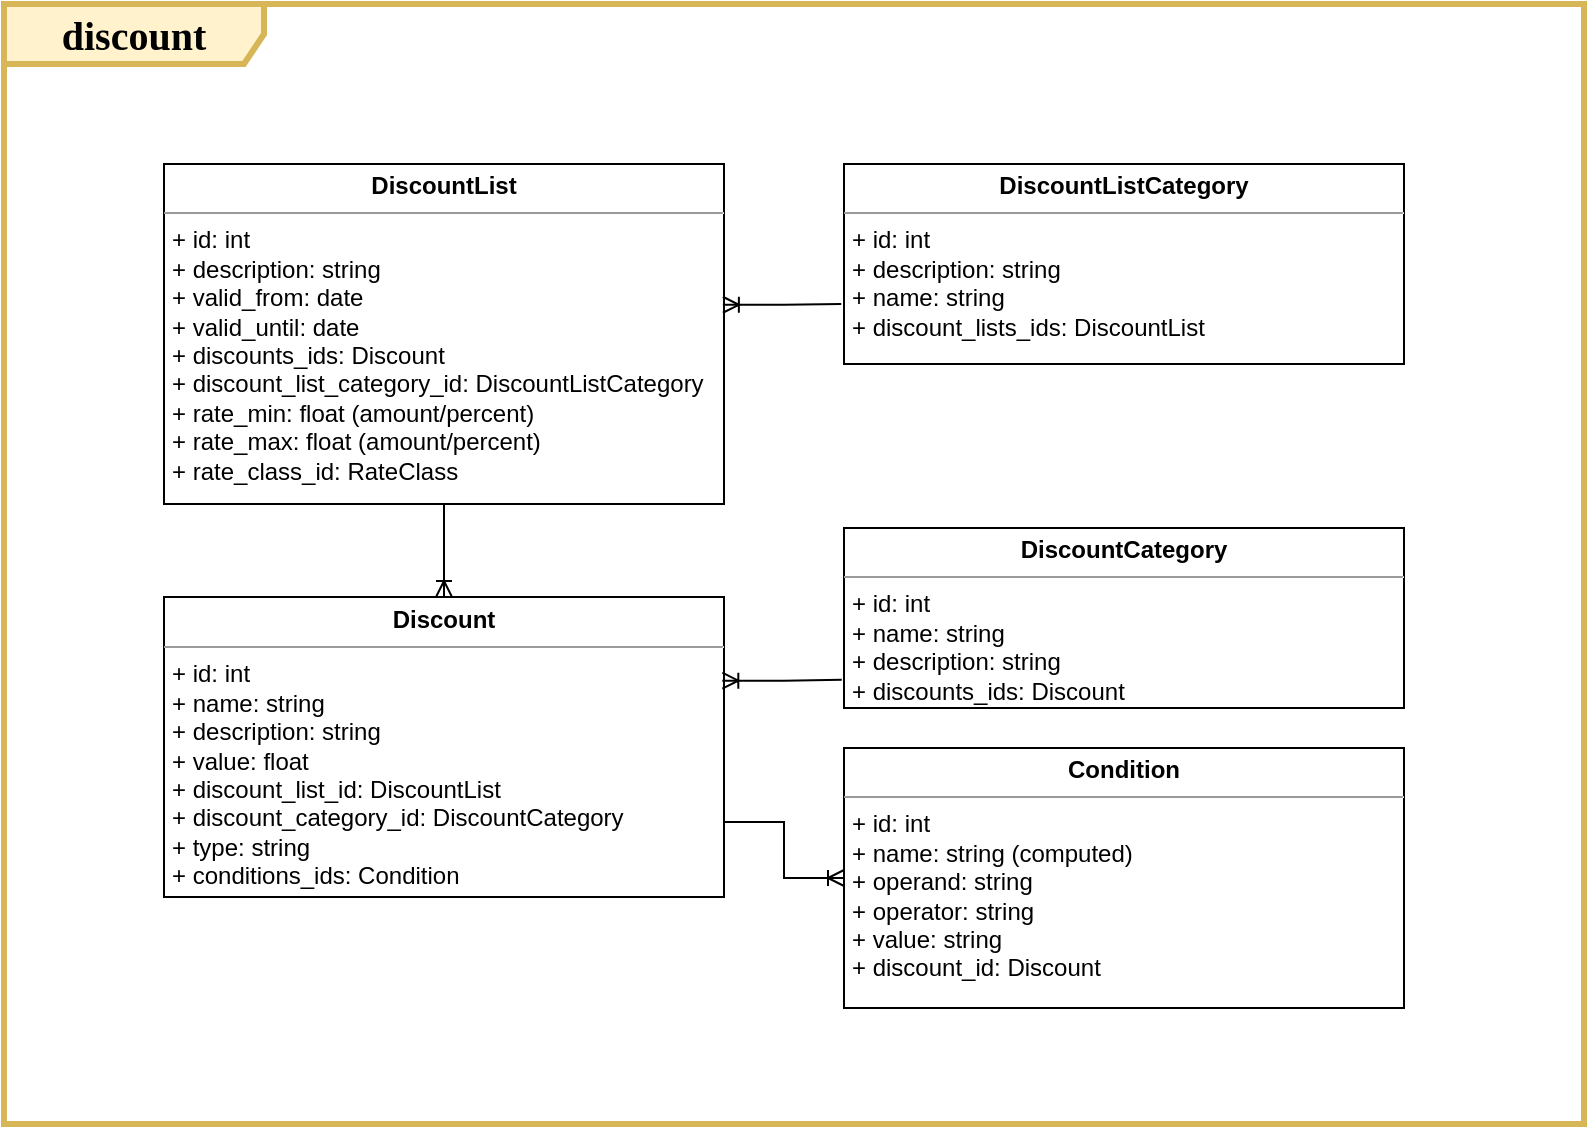 <mxfile version="21.4.0" type="device">
  <diagram name="Page-1" id="B0ngaMNeJY9PTcTh-QT1">
    <mxGraphModel dx="1747" dy="1299" grid="1" gridSize="10" guides="1" tooltips="1" connect="1" arrows="1" fold="1" page="1" pageScale="1" pageWidth="827" pageHeight="1169" math="0" shadow="0">
      <root>
        <mxCell id="0" />
        <mxCell id="1" parent="0" />
        <mxCell id="B7KXYUhfL35ISgRWeTlz-1" value="&lt;font style=&quot;font-size: 20px;&quot;&gt;&lt;b&gt;discount&lt;/b&gt;&lt;/font&gt;" style="shape=umlFrame;whiteSpace=wrap;html=1;rounded=0;shadow=0;comic=0;labelBackgroundColor=none;strokeWidth=3;fontFamily=Verdana;fontSize=10;align=center;width=130;height=30;fillColor=#fff2cc;strokeColor=#d6b656;" parent="1" vertex="1">
          <mxGeometry x="840" y="10" width="790" height="560" as="geometry" />
        </mxCell>
        <mxCell id="B7KXYUhfL35ISgRWeTlz-2" style="edgeStyle=orthogonalEdgeStyle;rounded=0;orthogonalLoop=1;jettySize=auto;html=1;entryX=1;entryY=0.75;entryDx=0;entryDy=0;startArrow=ERoneToMany;startFill=0;endArrow=none;endFill=0;" parent="1" source="B7KXYUhfL35ISgRWeTlz-3" target="B7KXYUhfL35ISgRWeTlz-11" edge="1">
          <mxGeometry relative="1" as="geometry">
            <mxPoint x="1200" y="575.5" as="targetPoint" />
          </mxGeometry>
        </mxCell>
        <mxCell id="B7KXYUhfL35ISgRWeTlz-3" value="&lt;p style=&quot;margin: 0px ; margin-top: 4px ; text-align: center&quot;&gt;&lt;b&gt;Condition&lt;/b&gt;&lt;/p&gt;&lt;hr size=&quot;1&quot;&gt;&lt;p style=&quot;margin: 0px ; margin-left: 4px&quot;&gt;+ id: int&lt;/p&gt;&lt;p style=&quot;margin: 0px ; margin-left: 4px&quot;&gt;+ name: string (computed)&lt;/p&gt;&lt;p style=&quot;margin: 0px ; margin-left: 4px&quot;&gt;+ operand: string&lt;/p&gt;&lt;p style=&quot;margin: 0px ; margin-left: 4px&quot;&gt;+ operator: string&lt;/p&gt;&lt;p style=&quot;margin: 0px ; margin-left: 4px&quot;&gt;+ value: string&lt;/p&gt;&lt;p style=&quot;margin: 0px ; margin-left: 4px&quot;&gt;+ discount_id: Discount&lt;/p&gt;&lt;p style=&quot;margin: 0px ; margin-left: 4px&quot;&gt;&lt;br&gt;&lt;/p&gt;&lt;p style=&quot;margin: 0px 0px 0px 4px;&quot;&gt;&lt;br&gt;&lt;/p&gt;&lt;p style=&quot;margin: 0px 0px 0px 4px;&quot;&gt;&lt;br&gt;&lt;/p&gt;&lt;p style=&quot;margin: 0px 0px 0px 4px;&quot;&gt;&lt;br&gt;&lt;/p&gt;&lt;p style=&quot;margin: 0px 0px 0px 4px;&quot;&gt;&lt;br&gt;&lt;/p&gt;&lt;p style=&quot;margin: 0px 0px 0px 4px;&quot;&gt;&lt;br&gt;&lt;/p&gt;" style="verticalAlign=top;align=left;overflow=fill;fontSize=12;fontFamily=Helvetica;html=1;rounded=0;shadow=0;comic=0;labelBackgroundColor=none;strokeWidth=1" parent="1" vertex="1">
          <mxGeometry x="1260" y="382" width="280" height="130" as="geometry" />
        </mxCell>
        <mxCell id="B7KXYUhfL35ISgRWeTlz-7" value="&lt;p style=&quot;margin: 0px ; margin-top: 4px ; text-align: center&quot;&gt;&lt;b&gt;DiscountList&lt;/b&gt;&lt;/p&gt;&lt;hr size=&quot;1&quot;&gt;&lt;p style=&quot;margin: 0px ; margin-left: 4px&quot;&gt;+ id: int&lt;/p&gt;&lt;p style=&quot;margin: 0px ; margin-left: 4px&quot;&gt;+ description: string&lt;/p&gt;&lt;p style=&quot;margin: 0px ; margin-left: 4px&quot;&gt;+ valid_from: date&lt;/p&gt;&lt;p style=&quot;margin: 0px ; margin-left: 4px&quot;&gt;+ valid_until: date&lt;/p&gt;&lt;p style=&quot;margin: 0px ; margin-left: 4px&quot;&gt;+ discounts_ids: Discount&lt;/p&gt;&lt;p style=&quot;margin: 0px ; margin-left: 4px&quot;&gt;+ discount_list_category_id: DiscountListCategory&lt;/p&gt;&lt;p style=&quot;margin: 0px ; margin-left: 4px&quot;&gt;+ rate_min: float (amount/percent)&lt;/p&gt;&lt;p style=&quot;margin: 0px ; margin-left: 4px&quot;&gt;+ rate_max: float (amount/percent)&lt;/p&gt;&lt;p style=&quot;margin: 0px ; margin-left: 4px&quot;&gt;+ rate_class_id: RateClass&lt;/p&gt;&lt;p style=&quot;margin: 0px ; margin-left: 4px&quot;&gt;&lt;br&gt;&lt;/p&gt;&lt;p style=&quot;margin: 0px ; margin-left: 4px&quot;&gt;&lt;br&gt;&lt;/p&gt;&lt;p style=&quot;margin: 0px 0px 0px 4px;&quot;&gt;&lt;br&gt;&lt;/p&gt;&lt;p style=&quot;margin: 0px 0px 0px 4px;&quot;&gt;&lt;br&gt;&lt;/p&gt;&lt;p style=&quot;margin: 0px 0px 0px 4px;&quot;&gt;&lt;br&gt;&lt;/p&gt;&lt;p style=&quot;margin: 0px 0px 0px 4px;&quot;&gt;&lt;br&gt;&lt;/p&gt;&lt;p style=&quot;margin: 0px 0px 0px 4px;&quot;&gt;&lt;br&gt;&lt;/p&gt;" style="verticalAlign=top;align=left;overflow=fill;fontSize=12;fontFamily=Helvetica;html=1;rounded=0;shadow=0;comic=0;labelBackgroundColor=none;strokeWidth=1" parent="1" vertex="1">
          <mxGeometry x="920" y="90" width="280" height="170" as="geometry" />
        </mxCell>
        <mxCell id="B7KXYUhfL35ISgRWeTlz-8" style="edgeStyle=orthogonalEdgeStyle;rounded=0;orthogonalLoop=1;jettySize=auto;html=1;entryX=-0.005;entryY=0.7;entryDx=0;entryDy=0;startArrow=ERoneToMany;startFill=0;endArrow=none;endFill=0;exitX=0.998;exitY=0.414;exitDx=0;exitDy=0;exitPerimeter=0;entryPerimeter=0;" parent="1" source="B7KXYUhfL35ISgRWeTlz-7" target="B7KXYUhfL35ISgRWeTlz-9" edge="1">
          <mxGeometry relative="1" as="geometry">
            <mxPoint x="1022" y="209" as="targetPoint" />
          </mxGeometry>
        </mxCell>
        <mxCell id="B7KXYUhfL35ISgRWeTlz-9" value="&lt;p style=&quot;margin: 0px ; margin-top: 4px ; text-align: center&quot;&gt;&lt;b&gt;DiscountListCategory&lt;/b&gt;&lt;/p&gt;&lt;hr size=&quot;1&quot;&gt;&lt;p style=&quot;margin: 0px ; margin-left: 4px&quot;&gt;+ id: int&lt;/p&gt;&lt;p style=&quot;margin: 0px ; margin-left: 4px&quot;&gt;+ description: string&lt;/p&gt;&lt;p style=&quot;margin: 0px ; margin-left: 4px&quot;&gt;+ name: string&lt;/p&gt;&lt;p style=&quot;margin: 0px ; margin-left: 4px&quot;&gt;+ discount_lists_ids: DiscountList&lt;/p&gt;&lt;p style=&quot;margin: 0px ; margin-left: 4px&quot;&gt;&lt;br&gt;&lt;/p&gt;&lt;p style=&quot;margin: 0px ; margin-left: 4px&quot;&gt;&lt;br&gt;&lt;/p&gt;&lt;p style=&quot;margin: 0px 0px 0px 4px;&quot;&gt;&lt;br&gt;&lt;/p&gt;&lt;p style=&quot;margin: 0px 0px 0px 4px;&quot;&gt;&lt;br&gt;&lt;/p&gt;&lt;p style=&quot;margin: 0px 0px 0px 4px;&quot;&gt;&lt;br&gt;&lt;/p&gt;&lt;p style=&quot;margin: 0px 0px 0px 4px;&quot;&gt;&lt;br&gt;&lt;/p&gt;&lt;p style=&quot;margin: 0px 0px 0px 4px;&quot;&gt;&lt;br&gt;&lt;/p&gt;" style="verticalAlign=top;align=left;overflow=fill;fontSize=12;fontFamily=Helvetica;html=1;rounded=0;shadow=0;comic=0;labelBackgroundColor=none;strokeWidth=1" parent="1" vertex="1">
          <mxGeometry x="1260" y="90" width="280" height="100" as="geometry" />
        </mxCell>
        <mxCell id="B7KXYUhfL35ISgRWeTlz-10" value="&lt;p style=&quot;margin: 0px ; margin-top: 4px ; text-align: center&quot;&gt;&lt;b&gt;DiscountCategory&lt;/b&gt;&lt;/p&gt;&lt;hr size=&quot;1&quot;&gt;&lt;p style=&quot;margin: 0px ; margin-left: 4px&quot;&gt;+ id: int&lt;/p&gt;&lt;p style=&quot;margin: 0px ; margin-left: 4px&quot;&gt;+ name: string&amp;nbsp;&lt;/p&gt;&lt;p style=&quot;margin: 0px ; margin-left: 4px&quot;&gt;+ description: string&lt;/p&gt;&lt;p style=&quot;margin: 0px ; margin-left: 4px&quot;&gt;+ discounts_ids: Discount&lt;/p&gt;&lt;p style=&quot;margin: 0px ; margin-left: 4px&quot;&gt;&lt;br&gt;&lt;/p&gt;&lt;p style=&quot;margin: 0px ; margin-left: 4px&quot;&gt;&lt;br&gt;&lt;/p&gt;&lt;p style=&quot;margin: 0px 0px 0px 4px;&quot;&gt;&lt;br&gt;&lt;/p&gt;&lt;p style=&quot;margin: 0px 0px 0px 4px;&quot;&gt;&lt;br&gt;&lt;/p&gt;&lt;p style=&quot;margin: 0px 0px 0px 4px;&quot;&gt;&lt;br&gt;&lt;/p&gt;&lt;p style=&quot;margin: 0px 0px 0px 4px;&quot;&gt;&lt;br&gt;&lt;/p&gt;&lt;p style=&quot;margin: 0px 0px 0px 4px;&quot;&gt;&lt;br&gt;&lt;/p&gt;" style="verticalAlign=top;align=left;overflow=fill;fontSize=12;fontFamily=Helvetica;html=1;rounded=0;shadow=0;comic=0;labelBackgroundColor=none;strokeWidth=1" parent="1" vertex="1">
          <mxGeometry x="1260" y="272" width="280" height="90" as="geometry" />
        </mxCell>
        <mxCell id="B7KXYUhfL35ISgRWeTlz-11" value="&lt;p style=&quot;margin: 0px ; margin-top: 4px ; text-align: center&quot;&gt;&lt;b&gt;Discount&lt;/b&gt;&lt;/p&gt;&lt;hr size=&quot;1&quot;&gt;&lt;p style=&quot;margin: 0px ; margin-left: 4px&quot;&gt;+ id: int&lt;/p&gt;&lt;p style=&quot;margin: 0px ; margin-left: 4px&quot;&gt;+ name: string&amp;nbsp;&lt;/p&gt;&lt;p style=&quot;margin: 0px ; margin-left: 4px&quot;&gt;+ description: string&lt;/p&gt;&lt;p style=&quot;margin: 0px ; margin-left: 4px&quot;&gt;+ value: float&lt;/p&gt;&lt;p style=&quot;margin: 0px ; margin-left: 4px&quot;&gt;+ discount_list_id: DiscountList&lt;/p&gt;&lt;p style=&quot;margin: 0px ; margin-left: 4px&quot;&gt;+ discount_category_id: DiscountCategory&lt;/p&gt;&lt;p style=&quot;margin: 0px ; margin-left: 4px&quot;&gt;+ type: string&lt;/p&gt;&lt;p style=&quot;margin: 0px ; margin-left: 4px&quot;&gt;+ conditions_ids: Condition&lt;/p&gt;&lt;p style=&quot;margin: 0px ; margin-left: 4px&quot;&gt;&lt;br&gt;&lt;/p&gt;&lt;p style=&quot;margin: 0px 0px 0px 4px;&quot;&gt;&lt;br&gt;&lt;/p&gt;&lt;p style=&quot;margin: 0px 0px 0px 4px;&quot;&gt;&lt;br&gt;&lt;/p&gt;&lt;p style=&quot;margin: 0px 0px 0px 4px;&quot;&gt;&lt;br&gt;&lt;/p&gt;&lt;p style=&quot;margin: 0px 0px 0px 4px;&quot;&gt;&lt;br&gt;&lt;/p&gt;&lt;p style=&quot;margin: 0px 0px 0px 4px;&quot;&gt;&lt;br&gt;&lt;/p&gt;" style="verticalAlign=top;align=left;overflow=fill;fontSize=12;fontFamily=Helvetica;html=1;rounded=0;shadow=0;comic=0;labelBackgroundColor=none;strokeWidth=1" parent="1" vertex="1">
          <mxGeometry x="920" y="306.5" width="280" height="150" as="geometry" />
        </mxCell>
        <mxCell id="B7KXYUhfL35ISgRWeTlz-12" style="edgeStyle=orthogonalEdgeStyle;rounded=0;orthogonalLoop=1;jettySize=auto;html=1;startArrow=ERoneToMany;startFill=0;endArrow=none;endFill=0;entryX=-0.004;entryY=0.843;entryDx=0;entryDy=0;exitX=0.997;exitY=0.279;exitDx=0;exitDy=0;exitPerimeter=0;entryPerimeter=0;" parent="1" source="B7KXYUhfL35ISgRWeTlz-11" target="B7KXYUhfL35ISgRWeTlz-10" edge="1">
          <mxGeometry relative="1" as="geometry">
            <mxPoint x="796" y="800" as="targetPoint" />
          </mxGeometry>
        </mxCell>
        <mxCell id="bYbiLFCGIjdexIYJwBgr-1" style="edgeStyle=orthogonalEdgeStyle;rounded=0;orthogonalLoop=1;jettySize=auto;html=1;startArrow=ERoneToMany;startFill=0;endArrow=none;endFill=0;entryX=0.5;entryY=1;entryDx=0;entryDy=0;exitX=0.5;exitY=0;exitDx=0;exitDy=0;" edge="1" parent="1" source="B7KXYUhfL35ISgRWeTlz-11" target="B7KXYUhfL35ISgRWeTlz-7">
          <mxGeometry relative="1" as="geometry">
            <mxPoint x="1060" y="282" as="targetPoint" />
            <mxPoint x="1060" y="302" as="sourcePoint" />
          </mxGeometry>
        </mxCell>
      </root>
    </mxGraphModel>
  </diagram>
</mxfile>
